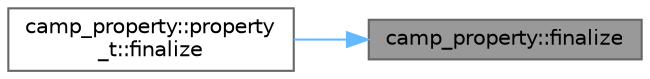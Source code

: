 digraph "camp_property::finalize"
{
 // LATEX_PDF_SIZE
  bgcolor="transparent";
  edge [fontname=Helvetica,fontsize=10,labelfontname=Helvetica,labelfontsize=10];
  node [fontname=Helvetica,fontsize=10,shape=box,height=0.2,width=0.4];
  rankdir="RL";
  Node1 [label="camp_property::finalize",height=0.2,width=0.4,color="gray40", fillcolor="grey60", style="filled", fontcolor="black",tooltip="Finalize a property_t variable."];
  Node1 -> Node2 [dir="back",color="steelblue1",style="solid"];
  Node2 [label="camp_property::property\l_t::finalize",height=0.2,width=0.4,color="grey40", fillcolor="white", style="filled",URL="$structcamp__property_1_1property__t.html#a69bcce605ed716c56cc9426f17977262",tooltip="Finalize."];
}
